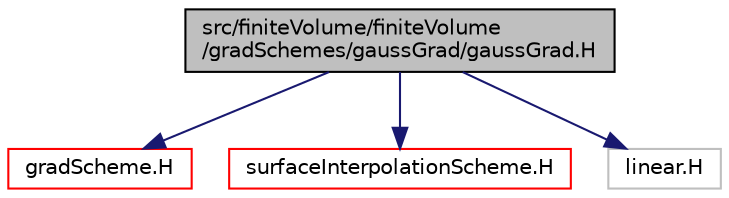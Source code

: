 digraph "src/finiteVolume/finiteVolume/gradSchemes/gaussGrad/gaussGrad.H"
{
  bgcolor="transparent";
  edge [fontname="Helvetica",fontsize="10",labelfontname="Helvetica",labelfontsize="10"];
  node [fontname="Helvetica",fontsize="10",shape=record];
  Node1 [label="src/finiteVolume/finiteVolume\l/gradSchemes/gaussGrad/gaussGrad.H",height=0.2,width=0.4,color="black", fillcolor="grey75", style="filled", fontcolor="black"];
  Node1 -> Node2 [color="midnightblue",fontsize="10",style="solid",fontname="Helvetica"];
  Node2 [label="gradScheme.H",height=0.2,width=0.4,color="red",URL="$a05895.html"];
  Node1 -> Node3 [color="midnightblue",fontsize="10",style="solid",fontname="Helvetica"];
  Node3 [label="surfaceInterpolationScheme.H",height=0.2,width=0.4,color="red",URL="$a06312.html"];
  Node1 -> Node4 [color="midnightblue",fontsize="10",style="solid",fontname="Helvetica"];
  Node4 [label="linear.H",height=0.2,width=0.4,color="grey75"];
}
